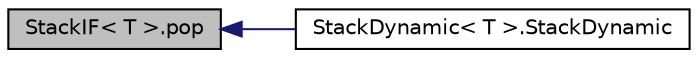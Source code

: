digraph G
{
  edge [fontname="Helvetica",fontsize="10",labelfontname="Helvetica",labelfontsize="10"];
  node [fontname="Helvetica",fontsize="10",shape=record];
  rankdir="LR";
  Node1 [label="StackIF\< T \>.pop",height=0.2,width=0.4,color="black", fillcolor="grey75", style="filled" fontcolor="black"];
  Node1 -> Node2 [dir="back",color="midnightblue",fontsize="10",style="solid",fontname="Helvetica"];
  Node2 [label="StackDynamic\< T \>.StackDynamic",height=0.2,width=0.4,color="black", fillcolor="white", style="filled",URL="$d1/d1a/classStackDynamic_3_01T_01_4.html#a5915465e1a2ad5e4dc73e78fa564c4e6"];
}
